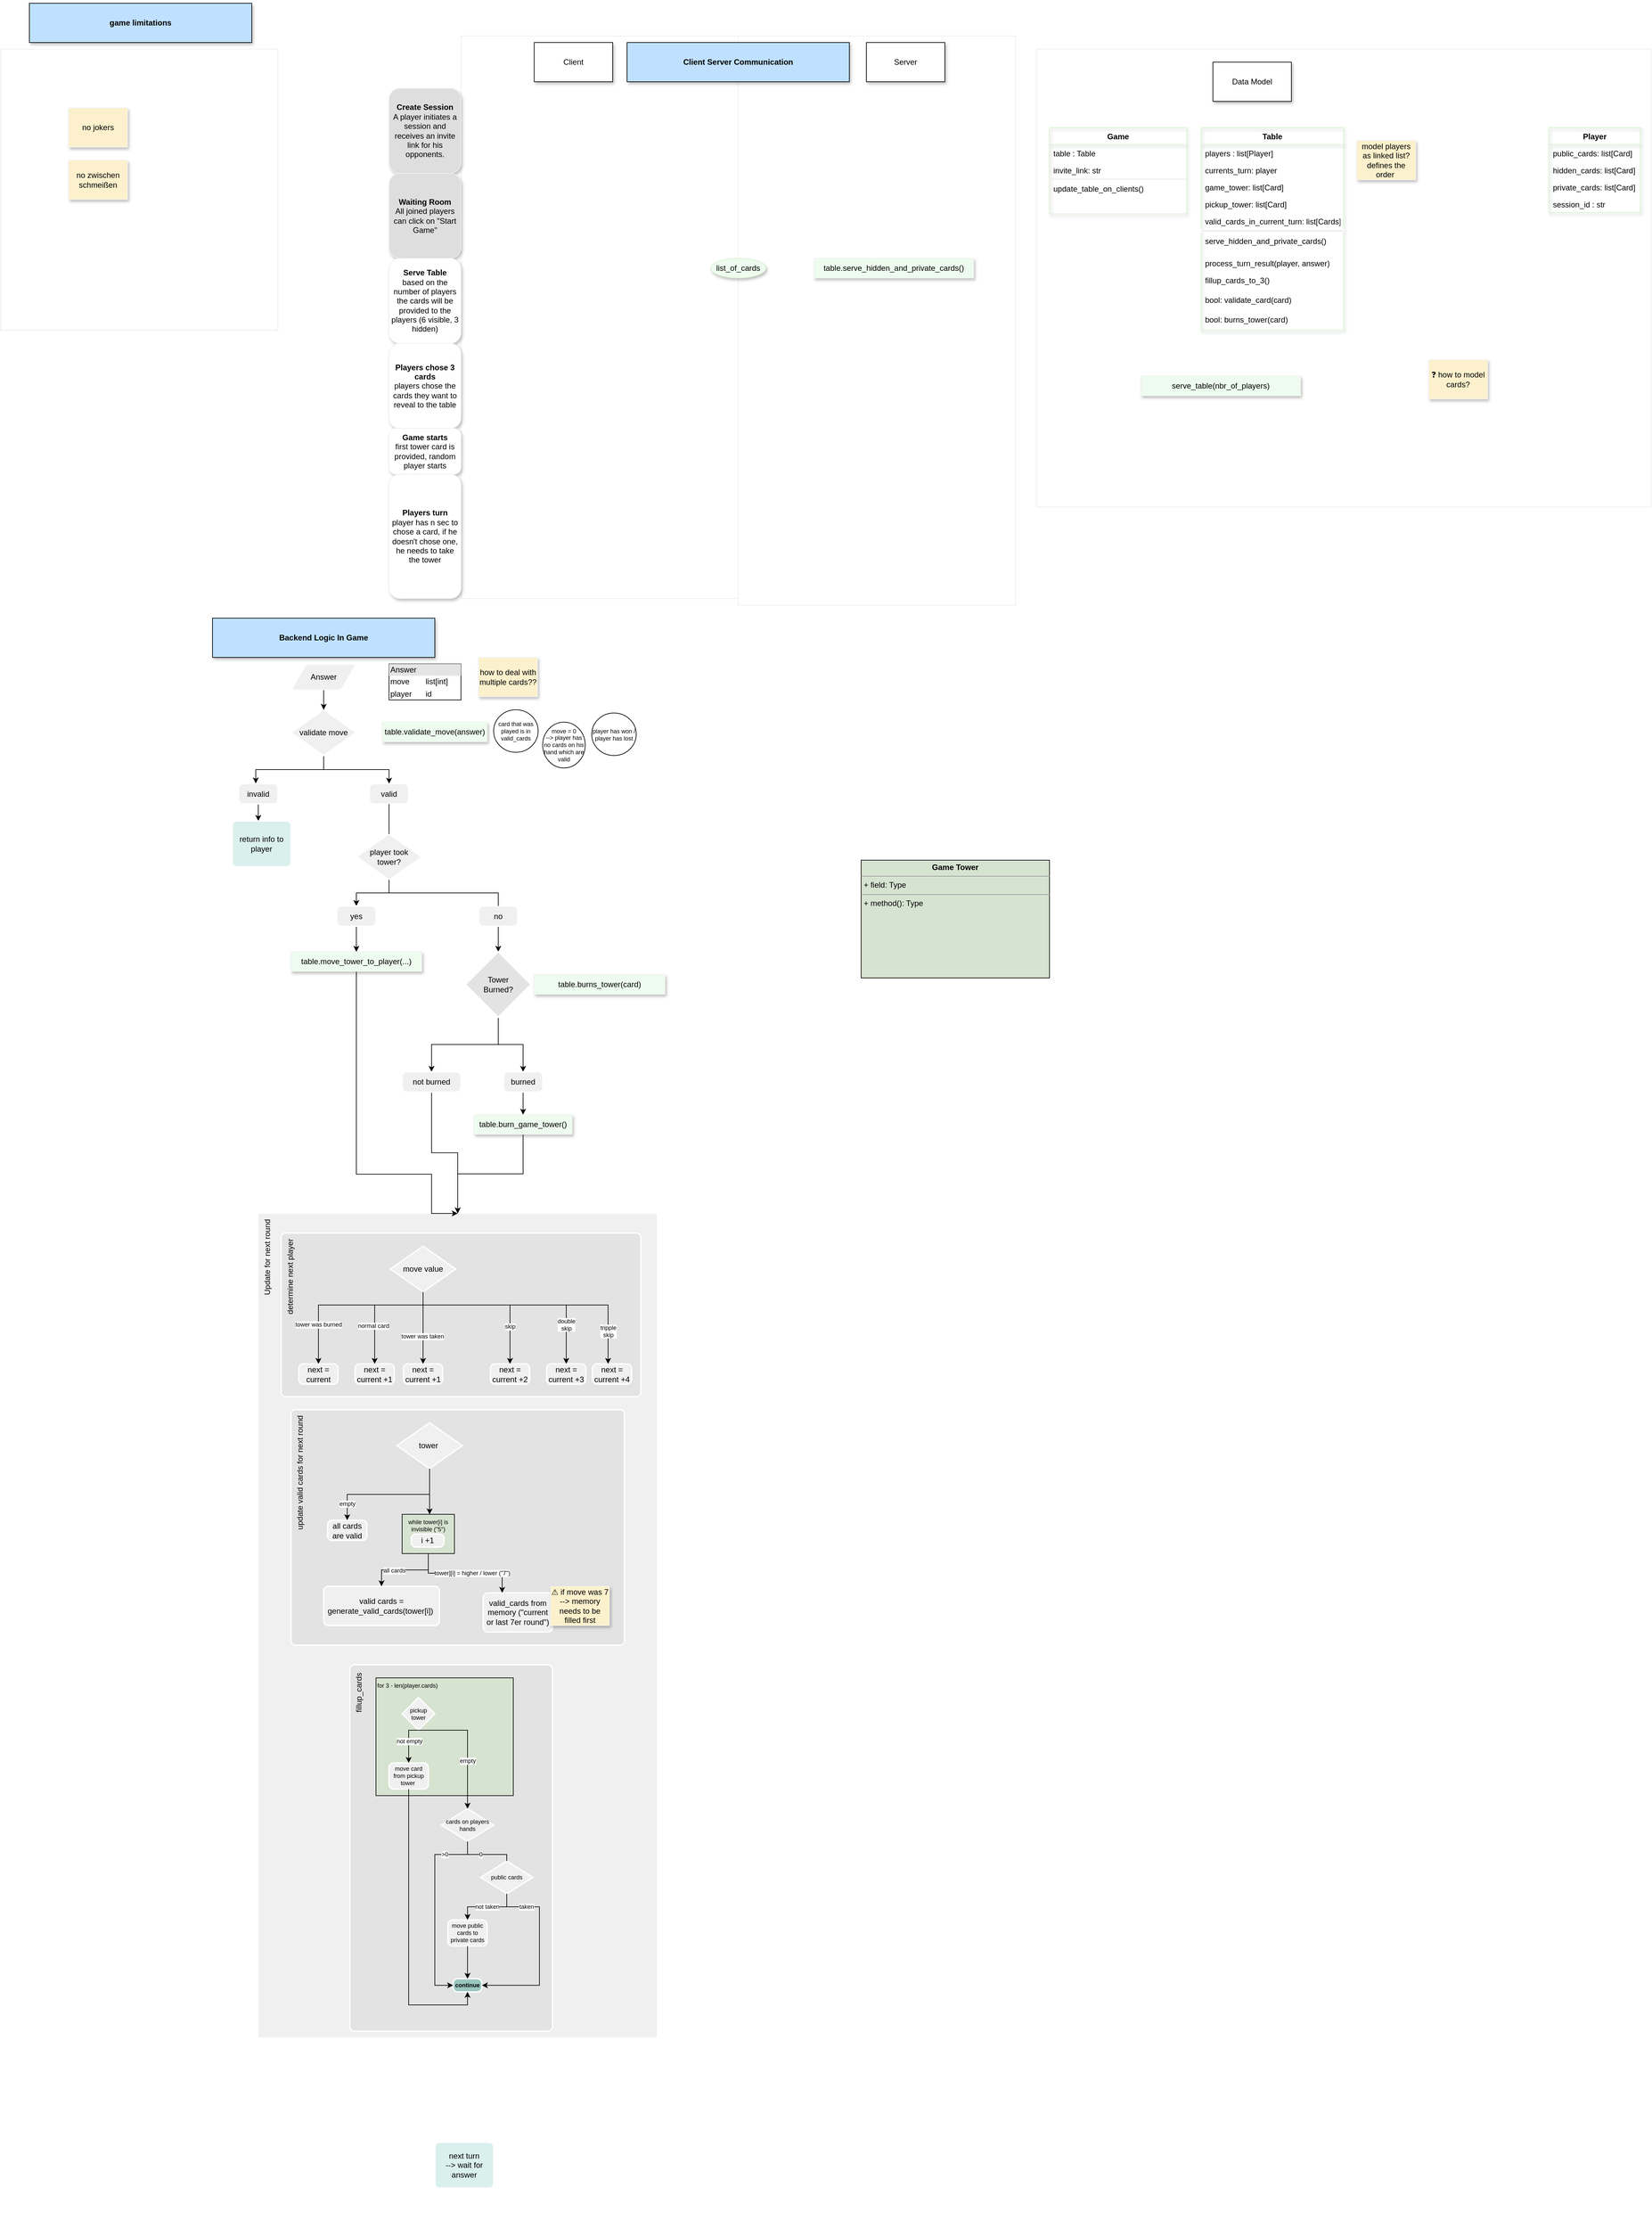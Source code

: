 <mxfile version="20.5.3" type="device"><diagram id="747tSipR186_xFjn_NJU" name="Seite-1"><mxGraphModel dx="2812" dy="1122" grid="1" gridSize="10" guides="1" tooltips="1" connect="1" arrows="1" fold="1" page="1" pageScale="1" pageWidth="827" pageHeight="1169" math="0" shadow="0"><root><mxCell id="0"/><mxCell id="1" parent="0"/><mxCell id="6CzBr1DHNJ3qHvSv-FBq-77" value="" style="rounded=0;whiteSpace=wrap;html=1;strokeColor=#EDEDED;" vertex="1" parent="1"><mxGeometry x="-714" y="110" width="424" height="430" as="geometry"/></mxCell><mxCell id="lev778u5M4s6t06eNCrS-16" value="" style="rounded=0;whiteSpace=wrap;html=1;strokeColor=#EDEDED;" parent="1" vertex="1"><mxGeometry x="870" y="110" width="940" height="700" as="geometry"/></mxCell><mxCell id="lev778u5M4s6t06eNCrS-7" value="" style="rounded=0;whiteSpace=wrap;html=1;strokeColor=#EDEDED;" parent="1" vertex="1"><mxGeometry x="414" y="90" width="424" height="870" as="geometry"/></mxCell><mxCell id="lev778u5M4s6t06eNCrS-2" value="" style="rounded=0;whiteSpace=wrap;html=1;strokeColor=#EDEDED;" parent="1" vertex="1"><mxGeometry x="-10" y="90" width="424" height="860" as="geometry"/></mxCell><mxCell id="lev778u5M4s6t06eNCrS-3" value="Client" style="rounded=0;whiteSpace=wrap;html=1;shadow=1;" parent="1" vertex="1"><mxGeometry x="102" y="100" width="120" height="60" as="geometry"/></mxCell><mxCell id="lev778u5M4s6t06eNCrS-5" value="Server" style="rounded=0;whiteSpace=wrap;html=1;shadow=1;" parent="1" vertex="1"><mxGeometry x="610" y="100" width="120" height="60" as="geometry"/></mxCell><mxCell id="lev778u5M4s6t06eNCrS-8" value="&lt;b&gt;Create Session&lt;/b&gt;&lt;br&gt;A player initiates a session and receives an invite link for his opponents." style="rounded=1;whiteSpace=wrap;html=1;shadow=1;strokeColor=#F2F2F2;fillColor=#DEDEDE;" parent="1" vertex="1"><mxGeometry x="-120" y="170" width="110" height="130" as="geometry"/></mxCell><mxCell id="lev778u5M4s6t06eNCrS-9" value="&lt;b&gt;Waiting Room&lt;br&gt;&lt;/b&gt;All joined players can click on &quot;Start Game&quot;" style="rounded=1;whiteSpace=wrap;html=1;shadow=1;strokeColor=#F2F2F2;fillColor=#DEDEDE;" parent="1" vertex="1"><mxGeometry x="-120" y="300" width="110" height="130" as="geometry"/></mxCell><mxCell id="lev778u5M4s6t06eNCrS-10" value="&lt;b&gt;Serve Table&lt;/b&gt;&lt;br&gt;based on the number of players the cards will be provided to the players (6 visible, 3 hidden)&lt;br&gt;" style="rounded=1;whiteSpace=wrap;html=1;shadow=1;strokeColor=#F2F2F2;" parent="1" vertex="1"><mxGeometry x="-120" y="430" width="110" height="130" as="geometry"/></mxCell><mxCell id="lev778u5M4s6t06eNCrS-11" value="&lt;b&gt;Players chose 3 cards&lt;br&gt;&lt;/b&gt;players chose the cards they want to reveal to the table" style="rounded=1;whiteSpace=wrap;html=1;shadow=1;strokeColor=#F2F2F2;" parent="1" vertex="1"><mxGeometry x="-120" y="560" width="110" height="130" as="geometry"/></mxCell><mxCell id="lev778u5M4s6t06eNCrS-12" value="&lt;b&gt;Game starts&lt;/b&gt;&lt;br&gt;first tower card is provided, random player starts" style="rounded=1;whiteSpace=wrap;html=1;shadow=1;strokeColor=#F2F2F2;" parent="1" vertex="1"><mxGeometry x="-120" y="690" width="110" height="70" as="geometry"/></mxCell><mxCell id="lev778u5M4s6t06eNCrS-13" value="&lt;b&gt;Players turn&lt;/b&gt;&lt;br&gt;player has n sec to chose a card, if he doesn't chose one, he needs to take the tower" style="rounded=1;whiteSpace=wrap;html=1;shadow=1;strokeColor=#F2F2F2;" parent="1" vertex="1"><mxGeometry x="-120" y="760" width="110" height="190" as="geometry"/></mxCell><mxCell id="lev778u5M4s6t06eNCrS-14" value="table.serve_hidden_and_private_cards()" style="rounded=0;whiteSpace=wrap;html=1;shadow=1;strokeColor=#F2F2F2;fillColor=#EDFCEE;" parent="1" vertex="1"><mxGeometry x="530" y="430" width="244" height="30" as="geometry"/></mxCell><mxCell id="lev778u5M4s6t06eNCrS-17" value="Data Model" style="rounded=0;whiteSpace=wrap;html=1;shadow=1;" parent="1" vertex="1"><mxGeometry x="1140" y="130" width="120" height="60" as="geometry"/></mxCell><mxCell id="lev778u5M4s6t06eNCrS-27" value="list_of_cards" style="ellipse;whiteSpace=wrap;html=1;align=center;shadow=1;strokeColor=#D8F2D0;fillColor=#EDFCEE;" parent="1" vertex="1"><mxGeometry x="372" y="430" width="84" height="30" as="geometry"/></mxCell><mxCell id="lev778u5M4s6t06eNCrS-28" value="Table" style="swimlane;fontStyle=1;childLayout=stackLayout;horizontal=1;startSize=26;fillColor=none;horizontalStack=0;resizeParent=1;resizeParentMax=0;resizeLast=0;collapsible=1;marginBottom=0;shadow=1;strokeColor=#D8F2D0;direction=east;" parent="1" vertex="1"><mxGeometry x="1122" y="230" width="218" height="310" as="geometry"><mxRectangle x="950" y="230" width="70" height="30" as="alternateBounds"/></mxGeometry></mxCell><mxCell id="lev778u5M4s6t06eNCrS-29" value="players : list[Player]" style="text;strokeColor=none;fillColor=none;align=left;verticalAlign=top;spacingLeft=4;spacingRight=4;overflow=hidden;rotatable=0;points=[[0,0.5],[1,0.5]];portConstraint=eastwest;shadow=1;" parent="lev778u5M4s6t06eNCrS-28" vertex="1"><mxGeometry y="26" width="218" height="26" as="geometry"/></mxCell><mxCell id="lev778u5M4s6t06eNCrS-39" value="currents_turn: player&#10;" style="text;strokeColor=none;fillColor=none;align=left;verticalAlign=top;spacingLeft=4;spacingRight=4;overflow=hidden;rotatable=0;points=[[0,0.5],[1,0.5]];portConstraint=eastwest;shadow=1;fontStyle=0" parent="lev778u5M4s6t06eNCrS-28" vertex="1"><mxGeometry y="52" width="218" height="26" as="geometry"/></mxCell><mxCell id="lev778u5M4s6t06eNCrS-40" value="game_tower: list[Card]" style="text;strokeColor=none;fillColor=none;align=left;verticalAlign=top;spacingLeft=4;spacingRight=4;overflow=hidden;rotatable=0;points=[[0,0.5],[1,0.5]];portConstraint=eastwest;shadow=1;fontStyle=0" parent="lev778u5M4s6t06eNCrS-28" vertex="1"><mxGeometry y="78" width="218" height="26" as="geometry"/></mxCell><mxCell id="lev778u5M4s6t06eNCrS-41" value="pickup_tower: list[Card]" style="text;strokeColor=none;fillColor=none;align=left;verticalAlign=top;spacingLeft=4;spacingRight=4;overflow=hidden;rotatable=0;points=[[0,0.5],[1,0.5]];portConstraint=eastwest;shadow=1;fontStyle=0" parent="lev778u5M4s6t06eNCrS-28" vertex="1"><mxGeometry y="104" width="218" height="26" as="geometry"/></mxCell><mxCell id="lev778u5M4s6t06eNCrS-97" value="valid_cards_in_current_turn: list[Cards]" style="text;strokeColor=none;fillColor=none;align=left;verticalAlign=top;spacingLeft=4;spacingRight=4;overflow=hidden;rotatable=0;points=[[0,0.5],[1,0.5]];portConstraint=eastwest;shadow=1;fontStyle=0" parent="lev778u5M4s6t06eNCrS-28" vertex="1"><mxGeometry y="130" width="218" height="26" as="geometry"/></mxCell><mxCell id="lev778u5M4s6t06eNCrS-59" style="text;strokeColor=#FFFFFF;fillColor=#F0F0F0;align=left;verticalAlign=top;spacingLeft=4;spacingRight=4;overflow=hidden;rotatable=0;points=[[0,0.5],[1,0.5]];portConstraint=eastwest;shadow=0;fontStyle=0" parent="lev778u5M4s6t06eNCrS-28" vertex="1"><mxGeometry y="156" width="218" height="4" as="geometry"/></mxCell><mxCell id="lev778u5M4s6t06eNCrS-43" value="serve_hidden_and_private_cards()&#10;" style="text;strokeColor=none;fillColor=none;align=left;verticalAlign=top;spacingLeft=4;spacingRight=4;overflow=hidden;rotatable=0;points=[[0,0.5],[1,0.5]];portConstraint=eastwest;shadow=1;fontStyle=0" parent="lev778u5M4s6t06eNCrS-28" vertex="1"><mxGeometry y="160" width="218" height="34" as="geometry"/></mxCell><mxCell id="lev778u5M4s6t06eNCrS-45" value="process_turn_result(player, answer) " style="text;strokeColor=none;fillColor=none;align=left;verticalAlign=top;spacingLeft=4;spacingRight=4;overflow=hidden;rotatable=0;points=[[0,0.5],[1,0.5]];portConstraint=eastwest;shadow=1;fontStyle=0" parent="lev778u5M4s6t06eNCrS-28" vertex="1"><mxGeometry y="194" width="218" height="26" as="geometry"/></mxCell><mxCell id="lev778u5M4s6t06eNCrS-44" value="fillup_cards_to_3()" style="text;strokeColor=none;fillColor=none;align=left;verticalAlign=top;spacingLeft=4;spacingRight=4;overflow=hidden;rotatable=0;points=[[0,0.5],[1,0.5]];portConstraint=eastwest;shadow=1;fontStyle=0" parent="lev778u5M4s6t06eNCrS-28" vertex="1"><mxGeometry y="220" width="218" height="30" as="geometry"/></mxCell><mxCell id="lev778u5M4s6t06eNCrS-98" value="bool: validate_card(card)" style="text;strokeColor=none;fillColor=none;align=left;verticalAlign=top;spacingLeft=4;spacingRight=4;overflow=hidden;rotatable=0;points=[[0,0.5],[1,0.5]];portConstraint=eastwest;shadow=1;fontStyle=0" parent="lev778u5M4s6t06eNCrS-28" vertex="1"><mxGeometry y="250" width="218" height="30" as="geometry"/></mxCell><mxCell id="lev778u5M4s6t06eNCrS-119" value="bool: burns_tower(card)" style="text;strokeColor=none;fillColor=none;align=left;verticalAlign=top;spacingLeft=4;spacingRight=4;overflow=hidden;rotatable=0;points=[[0,0.5],[1,0.5]];portConstraint=eastwest;shadow=1;fontStyle=0" parent="lev778u5M4s6t06eNCrS-28" vertex="1"><mxGeometry y="280" width="218" height="30" as="geometry"/></mxCell><mxCell id="lev778u5M4s6t06eNCrS-33" value="Player" style="swimlane;fontStyle=1;childLayout=stackLayout;horizontal=1;startSize=26;fillColor=none;horizontalStack=0;resizeParent=1;resizeParentMax=0;resizeLast=0;collapsible=1;marginBottom=0;shadow=1;strokeColor=#D8F2D0;" parent="1" vertex="1"><mxGeometry x="1654" y="230" width="140" height="130" as="geometry"/></mxCell><mxCell id="lev778u5M4s6t06eNCrS-34" value="public_cards: list[Card]" style="text;strokeColor=none;fillColor=none;align=left;verticalAlign=top;spacingLeft=4;spacingRight=4;overflow=hidden;rotatable=0;points=[[0,0.5],[1,0.5]];portConstraint=eastwest;shadow=1;" parent="lev778u5M4s6t06eNCrS-33" vertex="1"><mxGeometry y="26" width="140" height="26" as="geometry"/></mxCell><mxCell id="lev778u5M4s6t06eNCrS-47" value="hidden_cards: list[Card]" style="text;strokeColor=none;fillColor=none;align=left;verticalAlign=top;spacingLeft=4;spacingRight=4;overflow=hidden;rotatable=0;points=[[0,0.5],[1,0.5]];portConstraint=eastwest;shadow=1;" parent="lev778u5M4s6t06eNCrS-33" vertex="1"><mxGeometry y="52" width="140" height="26" as="geometry"/></mxCell><mxCell id="lev778u5M4s6t06eNCrS-48" value="private_cards: list[Card]" style="text;strokeColor=none;fillColor=none;align=left;verticalAlign=top;spacingLeft=4;spacingRight=4;overflow=hidden;rotatable=0;points=[[0,0.5],[1,0.5]];portConstraint=eastwest;shadow=1;" parent="lev778u5M4s6t06eNCrS-33" vertex="1"><mxGeometry y="78" width="140" height="26" as="geometry"/></mxCell><mxCell id="lev778u5M4s6t06eNCrS-58" value="session_id : str&#10;" style="text;strokeColor=none;fillColor=none;align=left;verticalAlign=top;spacingLeft=4;spacingRight=4;overflow=hidden;rotatable=0;points=[[0,0.5],[1,0.5]];portConstraint=eastwest;shadow=1;" parent="lev778u5M4s6t06eNCrS-33" vertex="1"><mxGeometry y="104" width="140" height="26" as="geometry"/></mxCell><mxCell id="lev778u5M4s6t06eNCrS-42" value="❓ how to model cards?" style="rounded=0;whiteSpace=wrap;html=1;shadow=1;strokeColor=#F2F2F2;fillColor=#FCF1CC;" parent="1" vertex="1"><mxGeometry x="1470" y="585" width="90" height="60" as="geometry"/></mxCell><mxCell id="lev778u5M4s6t06eNCrS-46" value="serve_table(nbr_of_players)" style="rounded=0;whiteSpace=wrap;html=1;shadow=1;strokeColor=#F2F2F2;fillColor=#EDFCEE;" parent="1" vertex="1"><mxGeometry x="1030" y="610" width="244" height="30" as="geometry"/></mxCell><mxCell id="lev778u5M4s6t06eNCrS-49" value="Game" style="swimlane;fontStyle=1;childLayout=stackLayout;horizontal=1;startSize=26;fillColor=none;horizontalStack=0;resizeParent=1;resizeParentMax=0;resizeLast=0;collapsible=1;marginBottom=0;shadow=1;strokeColor=#D8F2D0;direction=east;" parent="1" vertex="1"><mxGeometry x="890" y="230" width="210" height="132" as="geometry"><mxRectangle x="950" y="230" width="70" height="30" as="alternateBounds"/></mxGeometry></mxCell><mxCell id="lev778u5M4s6t06eNCrS-60" value="table : Table " style="text;strokeColor=none;fillColor=none;align=left;verticalAlign=top;spacingLeft=4;spacingRight=4;overflow=hidden;rotatable=0;points=[[0,0.5],[1,0.5]];portConstraint=eastwest;shadow=1;fontStyle=0" parent="lev778u5M4s6t06eNCrS-49" vertex="1"><mxGeometry y="26" width="210" height="26" as="geometry"/></mxCell><mxCell id="lev778u5M4s6t06eNCrS-63" value="invite_link: str" style="text;strokeColor=none;fillColor=none;align=left;verticalAlign=top;spacingLeft=4;spacingRight=4;overflow=hidden;rotatable=0;points=[[0,0.5],[1,0.5]];portConstraint=eastwest;shadow=1;fontStyle=0" parent="lev778u5M4s6t06eNCrS-49" vertex="1"><mxGeometry y="52" width="210" height="26" as="geometry"/></mxCell><mxCell id="lev778u5M4s6t06eNCrS-62" style="text;strokeColor=none;fillColor=#F0F0F0;align=left;verticalAlign=top;spacingLeft=4;spacingRight=4;overflow=hidden;rotatable=0;points=[[0,0.5],[1,0.5]];portConstraint=eastwest;shadow=0;fontStyle=0" parent="lev778u5M4s6t06eNCrS-49" vertex="1"><mxGeometry y="78" width="210" height="2" as="geometry"/></mxCell><mxCell id="lev778u5M4s6t06eNCrS-53" value="update_table_on_clients()" style="text;strokeColor=none;fillColor=none;align=left;verticalAlign=top;spacingLeft=4;spacingRight=4;overflow=hidden;rotatable=0;points=[[0,0.5],[1,0.5]];portConstraint=eastwest;shadow=1;fontStyle=0" parent="lev778u5M4s6t06eNCrS-49" vertex="1"><mxGeometry y="80" width="210" height="26" as="geometry"/></mxCell><mxCell id="lev778u5M4s6t06eNCrS-61" style="text;strokeColor=none;fillColor=none;align=left;verticalAlign=top;spacingLeft=4;spacingRight=4;overflow=hidden;rotatable=0;points=[[0,0.5],[1,0.5]];portConstraint=eastwest;shadow=1;fontStyle=0" parent="lev778u5M4s6t06eNCrS-49" vertex="1"><mxGeometry y="106" width="210" height="26" as="geometry"/></mxCell><mxCell id="lev778u5M4s6t06eNCrS-73" style="edgeStyle=orthogonalEdgeStyle;rounded=0;orthogonalLoop=1;jettySize=auto;html=1;exitX=0.5;exitY=1;exitDx=0;exitDy=0;entryX=0.5;entryY=0;entryDx=0;entryDy=0;entryPerimeter=0;" parent="1" source="lev778u5M4s6t06eNCrS-65" target="lev778u5M4s6t06eNCrS-67" edge="1"><mxGeometry relative="1" as="geometry"/></mxCell><mxCell id="lev778u5M4s6t06eNCrS-65" value="Answer" style="shape=parallelogram;html=1;strokeWidth=2;perimeter=parallelogramPerimeter;whiteSpace=wrap;rounded=1;arcSize=12;size=0.23;shadow=0;strokeColor=#FFFFFF;fillColor=#F0F0F0;" parent="1" vertex="1"><mxGeometry x="-270" y="1050" width="100" height="40" as="geometry"/></mxCell><mxCell id="lev778u5M4s6t06eNCrS-79" style="edgeStyle=orthogonalEdgeStyle;rounded=0;orthogonalLoop=1;jettySize=auto;html=1;exitX=0.5;exitY=1;exitDx=0;exitDy=0;" parent="1" source="lev778u5M4s6t06eNCrS-84" edge="1"><mxGeometry relative="1" as="geometry"><mxPoint x="-152" y="1564" as="sourcePoint"/><mxPoint x="-319.971" y="1290" as="targetPoint"/></mxGeometry></mxCell><mxCell id="lev778u5M4s6t06eNCrS-84" value="invalid" style="rounded=1;whiteSpace=wrap;html=1;absoluteArcSize=1;arcSize=14;strokeWidth=2;shadow=0;strokeColor=#FFFFFF;fillColor=#F0F0F0;" parent="1" vertex="1"><mxGeometry x="-350" y="1233" width="60" height="31" as="geometry"/></mxCell><mxCell id="lev778u5M4s6t06eNCrS-130" style="edgeStyle=orthogonalEdgeStyle;rounded=0;orthogonalLoop=1;jettySize=auto;html=1;exitX=0.5;exitY=1;exitDx=0;exitDy=0;entryX=0.5;entryY=0;entryDx=0;entryDy=0;entryPerimeter=0;startArrow=none;" parent="1" source="6CzBr1DHNJ3qHvSv-FBq-34" target="lev778u5M4s6t06eNCrS-113" edge="1"><mxGeometry relative="1" as="geometry"/></mxCell><mxCell id="lev778u5M4s6t06eNCrS-86" value="valid" style="rounded=1;whiteSpace=wrap;html=1;absoluteArcSize=1;arcSize=14;strokeWidth=2;shadow=0;strokeColor=#FFFFFF;fillColor=#F0F0F0;" parent="1" vertex="1"><mxGeometry x="-150" y="1233" width="60" height="31" as="geometry"/></mxCell><mxCell id="lev778u5M4s6t06eNCrS-121" style="edgeStyle=orthogonalEdgeStyle;rounded=0;orthogonalLoop=1;jettySize=auto;html=1;exitX=0.5;exitY=1;exitDx=0;exitDy=0;exitPerimeter=0;" parent="1" source="lev778u5M4s6t06eNCrS-113" target="lev778u5M4s6t06eNCrS-114" edge="1"><mxGeometry relative="1" as="geometry"/></mxCell><mxCell id="lev778u5M4s6t06eNCrS-122" style="edgeStyle=orthogonalEdgeStyle;rounded=0;orthogonalLoop=1;jettySize=auto;html=1;exitX=0.5;exitY=1;exitDx=0;exitDy=0;exitPerimeter=0;entryX=0.5;entryY=0;entryDx=0;entryDy=0;" parent="1" source="lev778u5M4s6t06eNCrS-113" target="lev778u5M4s6t06eNCrS-115" edge="1"><mxGeometry relative="1" as="geometry"/></mxCell><mxCell id="lev778u5M4s6t06eNCrS-113" value="Tower &lt;br&gt;Burned?" style="strokeWidth=2;html=1;shape=mxgraph.flowchart.decision;whiteSpace=wrap;shadow=0;strokeColor=#FFFFFF;fillColor=#E3E3E3;" parent="1" vertex="1"><mxGeometry x="-3" y="1490" width="100" height="100" as="geometry"/></mxCell><mxCell id="lev778u5M4s6t06eNCrS-131" style="edgeStyle=orthogonalEdgeStyle;rounded=0;orthogonalLoop=1;jettySize=auto;html=1;exitX=0.5;exitY=1;exitDx=0;exitDy=0;" parent="1" source="lev778u5M4s6t06eNCrS-114" target="lev778u5M4s6t06eNCrS-124" edge="1"><mxGeometry relative="1" as="geometry"/></mxCell><mxCell id="lev778u5M4s6t06eNCrS-114" value="burned" style="rounded=1;whiteSpace=wrap;html=1;absoluteArcSize=1;arcSize=14;strokeWidth=2;shadow=0;strokeColor=#FFFFFF;fillColor=#F0F0F0;" parent="1" vertex="1"><mxGeometry x="55" y="1673.5" width="60" height="31" as="geometry"/></mxCell><mxCell id="6CzBr1DHNJ3qHvSv-FBq-47" style="edgeStyle=orthogonalEdgeStyle;rounded=0;orthogonalLoop=1;jettySize=auto;html=1;exitX=0.5;exitY=1;exitDx=0;exitDy=0;entryX=0.5;entryY=0;entryDx=0;entryDy=0;" edge="1" parent="1" source="lev778u5M4s6t06eNCrS-115" target="lev778u5M4s6t06eNCrS-96"><mxGeometry relative="1" as="geometry"/></mxCell><mxCell id="lev778u5M4s6t06eNCrS-115" value="not burned" style="rounded=1;whiteSpace=wrap;html=1;absoluteArcSize=1;arcSize=14;strokeWidth=2;shadow=0;strokeColor=#FFFFFF;fillColor=#F0F0F0;" parent="1" vertex="1"><mxGeometry x="-100" y="1673.5" width="90" height="31" as="geometry"/></mxCell><mxCell id="lev778u5M4s6t06eNCrS-118" value="table.&lt;span style=&quot;text-align: left;&quot;&gt;burns_tower&lt;/span&gt;(card)" style="rounded=0;whiteSpace=wrap;html=1;shadow=1;strokeColor=#F2F2F2;fillColor=#EDFCEE;" parent="1" vertex="1"><mxGeometry x="102" y="1525" width="200" height="30" as="geometry"/></mxCell><mxCell id="6CzBr1DHNJ3qHvSv-FBq-45" style="edgeStyle=orthogonalEdgeStyle;rounded=0;orthogonalLoop=1;jettySize=auto;html=1;exitX=0.5;exitY=1;exitDx=0;exitDy=0;" edge="1" parent="1" source="lev778u5M4s6t06eNCrS-124" target="lev778u5M4s6t06eNCrS-96"><mxGeometry relative="1" as="geometry"/></mxCell><mxCell id="lev778u5M4s6t06eNCrS-124" value="table.burn_game_tower()" style="rounded=0;whiteSpace=wrap;html=1;shadow=1;strokeColor=#F2F2F2;fillColor=#EDFCEE;" parent="1" vertex="1"><mxGeometry x="10" y="1739" width="150" height="30" as="geometry"/></mxCell><mxCell id="lev778u5M4s6t06eNCrS-132" value="" style="group;fontStyle=0;horizontal=1;align=left;" parent="1" vertex="1" connectable="0"><mxGeometry x="-330" y="1890" width="640" height="1550" as="geometry"/></mxCell><mxCell id="lev778u5M4s6t06eNCrS-76" style="edgeStyle=orthogonalEdgeStyle;rounded=0;orthogonalLoop=1;jettySize=auto;html=1;exitX=0.5;exitY=1;exitDx=0;exitDy=0;exitPerimeter=0;" parent="lev778u5M4s6t06eNCrS-132" edge="1"><mxGeometry relative="1" as="geometry"><mxPoint x="156.735" y="14.222" as="sourcePoint"/><mxPoint x="156.735" y="14.222" as="targetPoint"/></mxGeometry></mxCell><mxCell id="lev778u5M4s6t06eNCrS-96" value="Update for next round&amp;nbsp;&amp;nbsp;&lt;br&gt;&lt;br&gt;&lt;br&gt;&lt;br&gt;&lt;br&gt;&lt;br&gt;&lt;br&gt;&lt;br&gt;" style="rounded=0;whiteSpace=wrap;html=1;shadow=0;strokeColor=#FFFFFF;fillColor=#F0F0F0;align=right;verticalAlign=top;horizontal=0;" parent="lev778u5M4s6t06eNCrS-132" vertex="1"><mxGeometry x="10" width="610" height="1260" as="geometry"/></mxCell><mxCell id="6CzBr1DHNJ3qHvSv-FBq-111" value="" style="group" vertex="1" connectable="0" parent="lev778u5M4s6t06eNCrS-132"><mxGeometry x="60" y="300" width="510" height="360" as="geometry"/></mxCell><mxCell id="6CzBr1DHNJ3qHvSv-FBq-87" value="update valid cards for next round&amp;nbsp;&amp;nbsp;" style="rounded=1;whiteSpace=wrap;html=1;absoluteArcSize=1;arcSize=14;strokeWidth=2;shadow=0;strokeColor=#FFFFFF;fillColor=#E3E3E3;verticalAlign=top;align=right;horizontal=0;" vertex="1" parent="6CzBr1DHNJ3qHvSv-FBq-111"><mxGeometry width="510" height="360" as="geometry"/></mxCell><mxCell id="6CzBr1DHNJ3qHvSv-FBq-94" style="edgeStyle=orthogonalEdgeStyle;rounded=0;orthogonalLoop=1;jettySize=auto;html=1;exitX=0.5;exitY=1;exitDx=0;exitDy=0;exitPerimeter=0;fontSize=9;entryX=0.5;entryY=0;entryDx=0;entryDy=0;entryPerimeter=0;" edge="1" parent="6CzBr1DHNJ3qHvSv-FBq-111" source="6CzBr1DHNJ3qHvSv-FBq-89"><mxGeometry relative="1" as="geometry"><mxPoint x="212" y="160" as="targetPoint"/></mxGeometry></mxCell><mxCell id="6CzBr1DHNJ3qHvSv-FBq-89" value="tower&amp;nbsp;" style="strokeWidth=2;html=1;shape=mxgraph.flowchart.decision;whiteSpace=wrap;shadow=0;strokeColor=#FFFFFF;fillColor=#F0F0F0;" vertex="1" parent="6CzBr1DHNJ3qHvSv-FBq-111"><mxGeometry x="162" y="20" width="100" height="70" as="geometry"/></mxCell><mxCell id="6CzBr1DHNJ3qHvSv-FBq-90" value="all cards are valid" style="rounded=1;whiteSpace=wrap;html=1;absoluteArcSize=1;arcSize=14;strokeWidth=2;shadow=0;strokeColor=#FFFFFF;fillColor=#F0F0F0;" vertex="1" parent="6CzBr1DHNJ3qHvSv-FBq-111"><mxGeometry x="56" y="169" width="60" height="31" as="geometry"/></mxCell><mxCell id="6CzBr1DHNJ3qHvSv-FBq-91" style="edgeStyle=orthogonalEdgeStyle;rounded=0;orthogonalLoop=1;jettySize=auto;html=1;exitX=0.5;exitY=1;exitDx=0;exitDy=0;exitPerimeter=0;fontSize=9;" edge="1" parent="6CzBr1DHNJ3qHvSv-FBq-111" source="6CzBr1DHNJ3qHvSv-FBq-89" target="6CzBr1DHNJ3qHvSv-FBq-90"><mxGeometry relative="1" as="geometry"/></mxCell><mxCell id="6CzBr1DHNJ3qHvSv-FBq-92" value="empty" style="edgeLabel;html=1;align=center;verticalAlign=middle;resizable=0;points=[];fontSize=9;" vertex="1" connectable="0" parent="6CzBr1DHNJ3qHvSv-FBq-91"><mxGeometry x="0.752" relative="1" as="geometry"><mxPoint as="offset"/></mxGeometry></mxCell><mxCell id="6CzBr1DHNJ3qHvSv-FBq-101" value="while tower[i] is invisible (&quot;5&quot;)" style="rounded=0;whiteSpace=wrap;html=1;fontSize=9;fillColor=#D7E3D1;horizontal=1;verticalAlign=top;" vertex="1" parent="6CzBr1DHNJ3qHvSv-FBq-111"><mxGeometry x="170" y="160" width="80" height="60" as="geometry"/></mxCell><mxCell id="6CzBr1DHNJ3qHvSv-FBq-98" value="i +1" style="rounded=1;whiteSpace=wrap;html=1;absoluteArcSize=1;arcSize=14;strokeWidth=2;shadow=0;strokeColor=#FFFFFF;fillColor=#F0F0F0;" vertex="1" parent="6CzBr1DHNJ3qHvSv-FBq-111"><mxGeometry x="184" y="190" width="50" height="20" as="geometry"/></mxCell><mxCell id="6CzBr1DHNJ3qHvSv-FBq-104" value="valid_cards from memory (&quot;current or last 7er round&quot;)" style="rounded=1;whiteSpace=wrap;html=1;absoluteArcSize=1;arcSize=14;strokeWidth=2;shadow=0;strokeColor=#FFFFFF;fillColor=#F0F0F0;" vertex="1" parent="6CzBr1DHNJ3qHvSv-FBq-111"><mxGeometry x="294" y="280" width="106" height="60" as="geometry"/></mxCell><mxCell id="6CzBr1DHNJ3qHvSv-FBq-108" style="edgeStyle=orthogonalEdgeStyle;rounded=0;orthogonalLoop=1;jettySize=auto;html=1;exitX=0.5;exitY=1;exitDx=0;exitDy=0;fontSize=9;" edge="1" parent="6CzBr1DHNJ3qHvSv-FBq-111" source="6CzBr1DHNJ3qHvSv-FBq-101" target="6CzBr1DHNJ3qHvSv-FBq-104"><mxGeometry relative="1" as="geometry"><Array as="points"><mxPoint x="210" y="250"/><mxPoint x="323" y="250"/></Array></mxGeometry></mxCell><mxCell id="6CzBr1DHNJ3qHvSv-FBq-109" value="tower][i] = higher / lower (&quot;7&quot;)" style="edgeLabel;html=1;align=center;verticalAlign=middle;resizable=0;points=[];fontSize=9;" vertex="1" connectable="0" parent="6CzBr1DHNJ3qHvSv-FBq-108"><mxGeometry x="-0.125" y="2" relative="1" as="geometry"><mxPoint x="21" y="2" as="offset"/></mxGeometry></mxCell><mxCell id="6CzBr1DHNJ3qHvSv-FBq-105" value="valid cards = generate_valid_cards(tower[i])&amp;nbsp;" style="rounded=1;whiteSpace=wrap;html=1;absoluteArcSize=1;arcSize=14;strokeWidth=2;shadow=0;strokeColor=#FFFFFF;fillColor=#F0F0F0;" vertex="1" parent="6CzBr1DHNJ3qHvSv-FBq-111"><mxGeometry x="50" y="270" width="177" height="60" as="geometry"/></mxCell><mxCell id="6CzBr1DHNJ3qHvSv-FBq-106" style="edgeStyle=orthogonalEdgeStyle;rounded=0;orthogonalLoop=1;jettySize=auto;html=1;exitX=0.5;exitY=1;exitDx=0;exitDy=0;fontSize=9;" edge="1" parent="6CzBr1DHNJ3qHvSv-FBq-111" source="6CzBr1DHNJ3qHvSv-FBq-101" target="6CzBr1DHNJ3qHvSv-FBq-105"><mxGeometry relative="1" as="geometry"/></mxCell><mxCell id="6CzBr1DHNJ3qHvSv-FBq-107" value="all cards" style="edgeLabel;html=1;align=center;verticalAlign=middle;resizable=0;points=[];fontSize=9;" vertex="1" connectable="0" parent="6CzBr1DHNJ3qHvSv-FBq-106"><mxGeometry x="0.279" y="1" relative="1" as="geometry"><mxPoint as="offset"/></mxGeometry></mxCell><mxCell id="6CzBr1DHNJ3qHvSv-FBq-110" value="⚠ if move was 7 --&amp;gt; memory needs to be filled first" style="rounded=0;whiteSpace=wrap;html=1;shadow=1;strokeColor=#F2F2F2;fillColor=#FCF1CC;" vertex="1" parent="6CzBr1DHNJ3qHvSv-FBq-111"><mxGeometry x="397" y="270" width="90" height="60" as="geometry"/></mxCell><mxCell id="6CzBr1DHNJ3qHvSv-FBq-204" value="" style="group" vertex="1" connectable="0" parent="lev778u5M4s6t06eNCrS-132"><mxGeometry x="150" y="690" width="310" height="560" as="geometry"/></mxCell><mxCell id="6CzBr1DHNJ3qHvSv-FBq-114" value="fillup_cards&amp;nbsp; &amp;nbsp;" style="rounded=1;whiteSpace=wrap;html=1;absoluteArcSize=1;arcSize=14;strokeWidth=2;shadow=0;strokeColor=#FFFFFF;fillColor=#E3E3E3;verticalAlign=top;align=right;horizontal=0;" vertex="1" parent="6CzBr1DHNJ3qHvSv-FBq-204"><mxGeometry width="310" height="560" as="geometry"/></mxCell><mxCell id="6CzBr1DHNJ3qHvSv-FBq-158" value="for 3 - len(player.cards)" style="rounded=0;whiteSpace=wrap;html=1;fontSize=9;fillColor=#D7E3D1;horizontal=1;verticalAlign=top;align=left;" vertex="1" parent="6CzBr1DHNJ3qHvSv-FBq-204"><mxGeometry x="40" y="20" width="210" height="180" as="geometry"/></mxCell><mxCell id="6CzBr1DHNJ3qHvSv-FBq-175" value="pickup tower" style="strokeWidth=2;html=1;shape=mxgraph.flowchart.decision;whiteSpace=wrap;shadow=0;strokeColor=#FFFFFF;fillColor=#F0F0F0;fontSize=9;" vertex="1" parent="6CzBr1DHNJ3qHvSv-FBq-204"><mxGeometry x="80" y="50" width="50" height="50" as="geometry"/></mxCell><mxCell id="6CzBr1DHNJ3qHvSv-FBq-176" value="move card from pickup tower&amp;nbsp;" style="rounded=1;whiteSpace=wrap;html=1;absoluteArcSize=1;arcSize=14;strokeWidth=2;shadow=0;strokeColor=#FFFFFF;fillColor=#F0F0F0;fontSize=9;" vertex="1" parent="6CzBr1DHNJ3qHvSv-FBq-204"><mxGeometry x="60" y="150" width="60" height="40" as="geometry"/></mxCell><mxCell id="6CzBr1DHNJ3qHvSv-FBq-179" style="edgeStyle=orthogonalEdgeStyle;rounded=0;orthogonalLoop=1;jettySize=auto;html=1;exitX=0.5;exitY=1;exitDx=0;exitDy=0;exitPerimeter=0;entryX=0.5;entryY=0;entryDx=0;entryDy=0;fontSize=9;" edge="1" parent="6CzBr1DHNJ3qHvSv-FBq-204" source="6CzBr1DHNJ3qHvSv-FBq-175" target="6CzBr1DHNJ3qHvSv-FBq-176"><mxGeometry relative="1" as="geometry"><Array as="points"><mxPoint x="90" y="100"/></Array></mxGeometry></mxCell><mxCell id="6CzBr1DHNJ3qHvSv-FBq-181" value="not empty" style="edgeLabel;html=1;align=center;verticalAlign=middle;resizable=0;points=[];fontSize=9;" vertex="1" connectable="0" parent="6CzBr1DHNJ3qHvSv-FBq-179"><mxGeometry x="-0.014" y="1" relative="1" as="geometry"><mxPoint as="offset"/></mxGeometry></mxCell><mxCell id="6CzBr1DHNJ3qHvSv-FBq-183" value="cards on players hands" style="strokeWidth=2;html=1;shape=mxgraph.flowchart.decision;whiteSpace=wrap;shadow=0;strokeColor=#FFFFFF;fillColor=#F0F0F0;fontSize=9;" vertex="1" parent="6CzBr1DHNJ3qHvSv-FBq-204"><mxGeometry x="140" y="220" width="80" height="50" as="geometry"/></mxCell><mxCell id="6CzBr1DHNJ3qHvSv-FBq-185" style="edgeStyle=orthogonalEdgeStyle;rounded=0;orthogonalLoop=1;jettySize=auto;html=1;exitX=0.5;exitY=1;exitDx=0;exitDy=0;exitPerimeter=0;fontSize=9;" edge="1" parent="6CzBr1DHNJ3qHvSv-FBq-204" source="6CzBr1DHNJ3qHvSv-FBq-175" target="6CzBr1DHNJ3qHvSv-FBq-183"><mxGeometry relative="1" as="geometry"><Array as="points"><mxPoint x="180" y="100"/></Array></mxGeometry></mxCell><mxCell id="6CzBr1DHNJ3qHvSv-FBq-186" value="empty" style="edgeLabel;html=1;align=center;verticalAlign=middle;resizable=0;points=[];fontSize=9;" vertex="1" connectable="0" parent="6CzBr1DHNJ3qHvSv-FBq-185"><mxGeometry x="0.248" relative="1" as="geometry"><mxPoint as="offset"/></mxGeometry></mxCell><mxCell id="6CzBr1DHNJ3qHvSv-FBq-187" value="move public cards to private cards" style="rounded=1;whiteSpace=wrap;html=1;absoluteArcSize=1;arcSize=14;strokeWidth=2;shadow=0;strokeColor=#FFFFFF;fillColor=#F0F0F0;fontSize=9;" vertex="1" parent="6CzBr1DHNJ3qHvSv-FBq-204"><mxGeometry x="150" y="390" width="60" height="40" as="geometry"/></mxCell><mxCell id="6CzBr1DHNJ3qHvSv-FBq-189" value="continue" style="rounded=1;whiteSpace=wrap;html=1;absoluteArcSize=1;arcSize=14;strokeWidth=2;shadow=0;strokeColor=#FFFFFF;fillColor=#9AC7BF;fontSize=9;fontStyle=1" vertex="1" parent="6CzBr1DHNJ3qHvSv-FBq-204"><mxGeometry x="158" y="480" width="44" height="20" as="geometry"/></mxCell><mxCell id="6CzBr1DHNJ3qHvSv-FBq-192" style="edgeStyle=orthogonalEdgeStyle;rounded=0;orthogonalLoop=1;jettySize=auto;html=1;exitX=0.5;exitY=1;exitDx=0;exitDy=0;fontSize=9;" edge="1" parent="6CzBr1DHNJ3qHvSv-FBq-204" source="6CzBr1DHNJ3qHvSv-FBq-176" target="6CzBr1DHNJ3qHvSv-FBq-189"><mxGeometry relative="1" as="geometry"><Array as="points"><mxPoint x="90" y="520"/><mxPoint x="180" y="520"/></Array></mxGeometry></mxCell><mxCell id="6CzBr1DHNJ3qHvSv-FBq-190" value="&amp;gt;0" style="edgeStyle=orthogonalEdgeStyle;rounded=0;orthogonalLoop=1;jettySize=auto;html=1;exitX=0.5;exitY=1;exitDx=0;exitDy=0;exitPerimeter=0;fontSize=9;entryX=0;entryY=0.5;entryDx=0;entryDy=0;" edge="1" parent="6CzBr1DHNJ3qHvSv-FBq-204" source="6CzBr1DHNJ3qHvSv-FBq-183" target="6CzBr1DHNJ3qHvSv-FBq-189"><mxGeometry x="-0.632" relative="1" as="geometry"><Array as="points"><mxPoint x="180" y="290"/><mxPoint x="130" y="290"/><mxPoint x="130" y="490"/></Array><mxPoint as="offset"/></mxGeometry></mxCell><mxCell id="6CzBr1DHNJ3qHvSv-FBq-196" style="edgeStyle=orthogonalEdgeStyle;rounded=0;orthogonalLoop=1;jettySize=auto;html=1;exitX=0.5;exitY=1;exitDx=0;exitDy=0;entryX=0.5;entryY=0;entryDx=0;entryDy=0;fontSize=9;" edge="1" parent="6CzBr1DHNJ3qHvSv-FBq-204" source="6CzBr1DHNJ3qHvSv-FBq-187" target="6CzBr1DHNJ3qHvSv-FBq-189"><mxGeometry relative="1" as="geometry"/></mxCell><mxCell id="6CzBr1DHNJ3qHvSv-FBq-198" style="edgeStyle=orthogonalEdgeStyle;rounded=0;orthogonalLoop=1;jettySize=auto;html=1;exitX=0.5;exitY=1;exitDx=0;exitDy=0;exitPerimeter=0;fontSize=9;entryX=1;entryY=0.5;entryDx=0;entryDy=0;" edge="1" parent="6CzBr1DHNJ3qHvSv-FBq-204" source="6CzBr1DHNJ3qHvSv-FBq-193" target="6CzBr1DHNJ3qHvSv-FBq-189"><mxGeometry relative="1" as="geometry"><mxPoint x="310" y="390.0" as="targetPoint"/><Array as="points"><mxPoint x="240" y="370"/><mxPoint x="290" y="370"/><mxPoint x="290" y="490"/></Array></mxGeometry></mxCell><mxCell id="6CzBr1DHNJ3qHvSv-FBq-199" value="taken" style="edgeLabel;html=1;align=center;verticalAlign=middle;resizable=0;points=[];fontSize=9;" vertex="1" connectable="0" parent="6CzBr1DHNJ3qHvSv-FBq-198"><mxGeometry x="-0.244" y="1" relative="1" as="geometry"><mxPoint x="-21" y="-35" as="offset"/></mxGeometry></mxCell><mxCell id="6CzBr1DHNJ3qHvSv-FBq-193" value="public cards" style="strokeWidth=2;html=1;shape=mxgraph.flowchart.decision;whiteSpace=wrap;shadow=0;strokeColor=#FFFFFF;fillColor=#F0F0F0;fontSize=9;" vertex="1" parent="6CzBr1DHNJ3qHvSv-FBq-204"><mxGeometry x="200" y="300" width="80" height="50" as="geometry"/></mxCell><mxCell id="6CzBr1DHNJ3qHvSv-FBq-188" value="not taken" style="edgeStyle=orthogonalEdgeStyle;rounded=0;orthogonalLoop=1;jettySize=auto;html=1;exitX=0.5;exitY=1;exitDx=0;exitDy=0;exitPerimeter=0;entryX=0.5;entryY=0;entryDx=0;entryDy=0;fontSize=9;startArrow=none;" edge="1" parent="6CzBr1DHNJ3qHvSv-FBq-204" source="6CzBr1DHNJ3qHvSv-FBq-193" target="6CzBr1DHNJ3qHvSv-FBq-187"><mxGeometry relative="1" as="geometry"/></mxCell><mxCell id="6CzBr1DHNJ3qHvSv-FBq-194" value="" style="edgeStyle=orthogonalEdgeStyle;rounded=0;orthogonalLoop=1;jettySize=auto;html=1;exitX=0.5;exitY=1;exitDx=0;exitDy=0;exitPerimeter=0;entryX=0.5;entryY=0;entryDx=0;entryDy=0;fontSize=9;endArrow=none;" edge="1" parent="6CzBr1DHNJ3qHvSv-FBq-204" source="6CzBr1DHNJ3qHvSv-FBq-183" target="6CzBr1DHNJ3qHvSv-FBq-193"><mxGeometry relative="1" as="geometry"><mxPoint x="180" y="270.0" as="sourcePoint"/><mxPoint x="240" y="380.0" as="targetPoint"/></mxGeometry></mxCell><mxCell id="6CzBr1DHNJ3qHvSv-FBq-197" value="0" style="edgeLabel;html=1;align=center;verticalAlign=middle;resizable=0;points=[];fontSize=9;" vertex="1" connectable="0" parent="6CzBr1DHNJ3qHvSv-FBq-194"><mxGeometry x="-0.382" y="-2" relative="1" as="geometry"><mxPoint x="12" y="-2" as="offset"/></mxGeometry></mxCell><mxCell id="6CzBr1DHNJ3qHvSv-FBq-53" value="next turn&lt;br&gt;--&amp;gt; wait for answer" style="rounded=1;whiteSpace=wrap;html=1;absoluteArcSize=1;arcSize=14;strokeWidth=2;shadow=0;strokeColor=#FFFFFF;fillColor=#DAF0ED;" vertex="1" parent="lev778u5M4s6t06eNCrS-132"><mxGeometry x="280" y="1420" width="90" height="70" as="geometry"/></mxCell><mxCell id="6CzBr1DHNJ3qHvSv-FBq-205" value="" style="group" vertex="1" connectable="0" parent="lev778u5M4s6t06eNCrS-132"><mxGeometry x="45.0" y="30" width="550" height="250" as="geometry"/></mxCell><mxCell id="6CzBr1DHNJ3qHvSv-FBq-57" value="determine next player&amp;nbsp;&amp;nbsp;" style="rounded=1;whiteSpace=wrap;html=1;absoluteArcSize=1;arcSize=14;strokeWidth=2;shadow=0;strokeColor=#FFFFFF;fillColor=#E3E3E3;verticalAlign=top;align=right;horizontal=0;" vertex="1" parent="6CzBr1DHNJ3qHvSv-FBq-205"><mxGeometry width="550" height="250" as="geometry"/></mxCell><mxCell id="6CzBr1DHNJ3qHvSv-FBq-59" value="move value" style="strokeWidth=2;html=1;shape=mxgraph.flowchart.decision;whiteSpace=wrap;shadow=0;strokeColor=#FFFFFF;fillColor=#F0F0F0;" vertex="1" parent="6CzBr1DHNJ3qHvSv-FBq-205"><mxGeometry x="167" y="20" width="100" height="70" as="geometry"/></mxCell><mxCell id="6CzBr1DHNJ3qHvSv-FBq-60" value="next = current +2" style="rounded=1;whiteSpace=wrap;html=1;absoluteArcSize=1;arcSize=14;strokeWidth=2;shadow=0;strokeColor=#FFFFFF;fillColor=#F0F0F0;" vertex="1" parent="6CzBr1DHNJ3qHvSv-FBq-205"><mxGeometry x="320" y="200" width="60" height="31" as="geometry"/></mxCell><mxCell id="6CzBr1DHNJ3qHvSv-FBq-84" style="edgeStyle=orthogonalEdgeStyle;rounded=0;orthogonalLoop=1;jettySize=auto;html=1;exitX=0.5;exitY=1;exitDx=0;exitDy=0;exitPerimeter=0;fontSize=9;" edge="1" parent="6CzBr1DHNJ3qHvSv-FBq-205" source="6CzBr1DHNJ3qHvSv-FBq-59" target="6CzBr1DHNJ3qHvSv-FBq-60"><mxGeometry relative="1" as="geometry"><Array as="points"><mxPoint x="217" y="110"/><mxPoint x="350" y="110"/></Array></mxGeometry></mxCell><mxCell id="6CzBr1DHNJ3qHvSv-FBq-85" value="skip" style="edgeLabel;html=1;align=center;verticalAlign=middle;resizable=0;points=[];fontSize=9;" vertex="1" connectable="0" parent="6CzBr1DHNJ3qHvSv-FBq-84"><mxGeometry x="0.529" relative="1" as="geometry"><mxPoint as="offset"/></mxGeometry></mxCell><mxCell id="6CzBr1DHNJ3qHvSv-FBq-61" value="next = current +1" style="rounded=1;whiteSpace=wrap;html=1;absoluteArcSize=1;arcSize=14;strokeWidth=2;shadow=0;strokeColor=#FFFFFF;fillColor=#F0F0F0;" vertex="1" parent="6CzBr1DHNJ3qHvSv-FBq-205"><mxGeometry x="113" y="200" width="60" height="31" as="geometry"/></mxCell><mxCell id="6CzBr1DHNJ3qHvSv-FBq-68" style="edgeStyle=orthogonalEdgeStyle;rounded=0;orthogonalLoop=1;jettySize=auto;html=1;exitX=0.5;exitY=1;exitDx=0;exitDy=0;exitPerimeter=0;fontSize=9;" edge="1" parent="6CzBr1DHNJ3qHvSv-FBq-205" source="6CzBr1DHNJ3qHvSv-FBq-59" target="6CzBr1DHNJ3qHvSv-FBq-61"><mxGeometry relative="1" as="geometry"><Array as="points"><mxPoint x="217" y="110"/><mxPoint x="143" y="110"/></Array></mxGeometry></mxCell><mxCell id="6CzBr1DHNJ3qHvSv-FBq-69" value="normal card" style="edgeLabel;html=1;align=center;verticalAlign=middle;resizable=0;points=[];fontSize=9;" vertex="1" connectable="0" parent="6CzBr1DHNJ3qHvSv-FBq-68"><mxGeometry x="0.371" y="-2" relative="1" as="geometry"><mxPoint as="offset"/></mxGeometry></mxCell><mxCell id="6CzBr1DHNJ3qHvSv-FBq-62" value="next = current" style="rounded=1;whiteSpace=wrap;html=1;absoluteArcSize=1;arcSize=14;strokeWidth=2;shadow=0;strokeColor=#FFFFFF;fillColor=#F0F0F0;" vertex="1" parent="6CzBr1DHNJ3qHvSv-FBq-205"><mxGeometry x="27" y="200" width="60" height="31" as="geometry"/></mxCell><mxCell id="6CzBr1DHNJ3qHvSv-FBq-66" style="edgeStyle=orthogonalEdgeStyle;rounded=0;orthogonalLoop=1;jettySize=auto;html=1;exitX=0.5;exitY=1;exitDx=0;exitDy=0;exitPerimeter=0;fontSize=9;" edge="1" parent="6CzBr1DHNJ3qHvSv-FBq-205" source="6CzBr1DHNJ3qHvSv-FBq-59" target="6CzBr1DHNJ3qHvSv-FBq-62"><mxGeometry relative="1" as="geometry"><Array as="points"><mxPoint x="217" y="110"/><mxPoint x="57" y="110"/></Array></mxGeometry></mxCell><mxCell id="6CzBr1DHNJ3qHvSv-FBq-67" value="tower was burned" style="edgeLabel;html=1;align=center;verticalAlign=middle;resizable=0;points=[];fontSize=9;" vertex="1" connectable="0" parent="6CzBr1DHNJ3qHvSv-FBq-66"><mxGeometry x="0.231" y="-1" relative="1" as="geometry"><mxPoint x="-14" y="31" as="offset"/></mxGeometry></mxCell><mxCell id="6CzBr1DHNJ3qHvSv-FBq-64" value="next = current +3" style="rounded=1;whiteSpace=wrap;html=1;absoluteArcSize=1;arcSize=14;strokeWidth=2;shadow=0;strokeColor=#FFFFFF;fillColor=#F0F0F0;" vertex="1" parent="6CzBr1DHNJ3qHvSv-FBq-205"><mxGeometry x="406" y="200" width="60" height="31" as="geometry"/></mxCell><mxCell id="6CzBr1DHNJ3qHvSv-FBq-80" style="edgeStyle=orthogonalEdgeStyle;rounded=0;orthogonalLoop=1;jettySize=auto;html=1;exitX=0.5;exitY=1;exitDx=0;exitDy=0;exitPerimeter=0;entryX=0.5;entryY=0;entryDx=0;entryDy=0;fontSize=9;" edge="1" parent="6CzBr1DHNJ3qHvSv-FBq-205" source="6CzBr1DHNJ3qHvSv-FBq-59" target="6CzBr1DHNJ3qHvSv-FBq-64"><mxGeometry relative="1" as="geometry"><Array as="points"><mxPoint x="217" y="110"/><mxPoint x="436" y="110"/></Array></mxGeometry></mxCell><mxCell id="6CzBr1DHNJ3qHvSv-FBq-86" value="double &lt;br&gt;skip" style="edgeLabel;html=1;align=center;verticalAlign=middle;resizable=0;points=[];fontSize=9;" vertex="1" connectable="0" parent="6CzBr1DHNJ3qHvSv-FBq-80"><mxGeometry x="0.631" relative="1" as="geometry"><mxPoint as="offset"/></mxGeometry></mxCell><mxCell id="6CzBr1DHNJ3qHvSv-FBq-65" value="next = current +4" style="rounded=1;whiteSpace=wrap;html=1;absoluteArcSize=1;arcSize=14;strokeWidth=2;shadow=0;strokeColor=#FFFFFF;fillColor=#F0F0F0;" vertex="1" parent="6CzBr1DHNJ3qHvSv-FBq-205"><mxGeometry x="476.0" y="200" width="60" height="31" as="geometry"/></mxCell><mxCell id="6CzBr1DHNJ3qHvSv-FBq-74" style="edgeStyle=orthogonalEdgeStyle;rounded=0;orthogonalLoop=1;jettySize=auto;html=1;exitX=0.5;exitY=1;exitDx=0;exitDy=0;exitPerimeter=0;fontSize=9;" edge="1" parent="6CzBr1DHNJ3qHvSv-FBq-205" source="6CzBr1DHNJ3qHvSv-FBq-59" target="6CzBr1DHNJ3qHvSv-FBq-65"><mxGeometry relative="1" as="geometry"><Array as="points"><mxPoint x="217" y="110"/><mxPoint x="500.0" y="110"/></Array></mxGeometry></mxCell><mxCell id="6CzBr1DHNJ3qHvSv-FBq-75" value="tripple &lt;br&gt;skip" style="edgeLabel;html=1;align=center;verticalAlign=middle;resizable=0;points=[];fontSize=9;" vertex="1" connectable="0" parent="6CzBr1DHNJ3qHvSv-FBq-74"><mxGeometry x="0.715" relative="1" as="geometry"><mxPoint y="6" as="offset"/></mxGeometry></mxCell><mxCell id="6CzBr1DHNJ3qHvSv-FBq-81" value="next = current +1" style="rounded=1;whiteSpace=wrap;html=1;absoluteArcSize=1;arcSize=14;strokeWidth=2;shadow=0;strokeColor=#FFFFFF;fillColor=#F0F0F0;" vertex="1" parent="6CzBr1DHNJ3qHvSv-FBq-205"><mxGeometry x="187" y="200" width="60" height="31" as="geometry"/></mxCell><mxCell id="6CzBr1DHNJ3qHvSv-FBq-82" style="edgeStyle=orthogonalEdgeStyle;rounded=0;orthogonalLoop=1;jettySize=auto;html=1;exitX=0.5;exitY=1;exitDx=0;exitDy=0;exitPerimeter=0;fontSize=9;" edge="1" parent="6CzBr1DHNJ3qHvSv-FBq-205" source="6CzBr1DHNJ3qHvSv-FBq-59" target="6CzBr1DHNJ3qHvSv-FBq-81"><mxGeometry relative="1" as="geometry"/></mxCell><mxCell id="6CzBr1DHNJ3qHvSv-FBq-83" value="tower was taken" style="edgeLabel;html=1;align=center;verticalAlign=middle;resizable=0;points=[];fontSize=9;" vertex="1" connectable="0" parent="6CzBr1DHNJ3qHvSv-FBq-82"><mxGeometry x="0.229" y="-1" relative="1" as="geometry"><mxPoint as="offset"/></mxGeometry></mxCell><mxCell id="6CzBr1DHNJ3qHvSv-FBq-3" value="model players as linked list? defines the order&amp;nbsp;" style="rounded=0;whiteSpace=wrap;html=1;shadow=1;strokeColor=#F2F2F2;fillColor=#FCF1CC;" vertex="1" parent="1"><mxGeometry x="1360" y="250" width="90" height="60" as="geometry"/></mxCell><mxCell id="6CzBr1DHNJ3qHvSv-FBq-5" value="Client Server Communication" style="rounded=0;whiteSpace=wrap;html=1;shadow=1;fontStyle=1;fillColor=#BFE1FF;" vertex="1" parent="1"><mxGeometry x="244" y="100" width="340" height="60" as="geometry"/></mxCell><mxCell id="6CzBr1DHNJ3qHvSv-FBq-7" value="Backend Logic In Game" style="rounded=0;whiteSpace=wrap;html=1;shadow=1;fontStyle=1;fillColor=#BFE1FF;" vertex="1" parent="1"><mxGeometry x="-390" y="980" width="340" height="60" as="geometry"/></mxCell><mxCell id="6CzBr1DHNJ3qHvSv-FBq-30" style="edgeStyle=orthogonalEdgeStyle;rounded=0;orthogonalLoop=1;jettySize=auto;html=1;exitX=0.5;exitY=1;exitDx=0;exitDy=0;exitPerimeter=0;entryX=0.5;entryY=0;entryDx=0;entryDy=0;" edge="1" parent="1" source="lev778u5M4s6t06eNCrS-67" target="lev778u5M4s6t06eNCrS-86"><mxGeometry relative="1" as="geometry"/></mxCell><mxCell id="6CzBr1DHNJ3qHvSv-FBq-31" style="edgeStyle=orthogonalEdgeStyle;rounded=0;orthogonalLoop=1;jettySize=auto;html=1;exitX=0.5;exitY=1;exitDx=0;exitDy=0;exitPerimeter=0;entryX=0.436;entryY=-0.014;entryDx=0;entryDy=0;entryPerimeter=0;" edge="1" parent="1" source="lev778u5M4s6t06eNCrS-67" target="lev778u5M4s6t06eNCrS-84"><mxGeometry relative="1" as="geometry"/></mxCell><mxCell id="lev778u5M4s6t06eNCrS-67" value="validate move" style="strokeWidth=2;html=1;shape=mxgraph.flowchart.decision;whiteSpace=wrap;shadow=0;strokeColor=#FFFFFF;fillColor=#F0F0F0;" parent="1" vertex="1"><mxGeometry x="-270" y="1120" width="100" height="70" as="geometry"/></mxCell><mxCell id="6CzBr1DHNJ3qHvSv-FBq-11" value="" style="edgeStyle=orthogonalEdgeStyle;rounded=0;orthogonalLoop=1;jettySize=auto;html=1;endArrow=none;" edge="1" parent="1" source="lev778u5M4s6t06eNCrS-65" target="lev778u5M4s6t06eNCrS-67"><mxGeometry relative="1" as="geometry"><mxPoint x="-220" y="1090" as="sourcePoint"/><mxPoint x="-140" y="1210" as="targetPoint"/></mxGeometry></mxCell><mxCell id="6CzBr1DHNJ3qHvSv-FBq-46" style="edgeStyle=orthogonalEdgeStyle;rounded=0;orthogonalLoop=1;jettySize=auto;html=1;exitX=0.5;exitY=1;exitDx=0;exitDy=0;entryX=0.5;entryY=0;entryDx=0;entryDy=0;" edge="1" parent="1" source="6CzBr1DHNJ3qHvSv-FBq-18" target="lev778u5M4s6t06eNCrS-96"><mxGeometry relative="1" as="geometry"><Array as="points"><mxPoint x="-170" y="1830"/><mxPoint x="-55" y="1830"/></Array></mxGeometry></mxCell><mxCell id="6CzBr1DHNJ3qHvSv-FBq-18" value="table.move_tower_to_player(...)" style="rounded=0;whiteSpace=wrap;html=1;shadow=1;strokeColor=#F2F2F2;fillColor=#EDFCEE;" vertex="1" parent="1"><mxGeometry x="-270" y="1490" width="200" height="30" as="geometry"/></mxCell><mxCell id="6CzBr1DHNJ3qHvSv-FBq-20" value="table.validate_move(answer)" style="rounded=0;whiteSpace=wrap;html=1;shadow=1;strokeColor=#F2F2F2;fillColor=#EDFCEE;" vertex="1" parent="1"><mxGeometry x="-130" y="1139" width="160" height="30" as="geometry"/></mxCell><mxCell id="6CzBr1DHNJ3qHvSv-FBq-37" style="edgeStyle=orthogonalEdgeStyle;rounded=0;orthogonalLoop=1;jettySize=auto;html=1;exitX=0.5;exitY=1;exitDx=0;exitDy=0;exitPerimeter=0;entryX=0.5;entryY=0;entryDx=0;entryDy=0;" edge="1" parent="1" source="6CzBr1DHNJ3qHvSv-FBq-32" target="6CzBr1DHNJ3qHvSv-FBq-36"><mxGeometry relative="1" as="geometry"/></mxCell><mxCell id="6CzBr1DHNJ3qHvSv-FBq-32" value="player took tower?" style="strokeWidth=2;html=1;shape=mxgraph.flowchart.decision;whiteSpace=wrap;shadow=0;strokeColor=#FFFFFF;fillColor=#F0F0F0;" vertex="1" parent="1"><mxGeometry x="-170" y="1310" width="100" height="70" as="geometry"/></mxCell><mxCell id="6CzBr1DHNJ3qHvSv-FBq-33" value="" style="edgeStyle=orthogonalEdgeStyle;rounded=0;orthogonalLoop=1;jettySize=auto;html=1;exitX=0.5;exitY=1;exitDx=0;exitDy=0;entryX=0.5;entryY=0;entryDx=0;entryDy=0;entryPerimeter=0;endArrow=none;" edge="1" parent="1" source="lev778u5M4s6t06eNCrS-86" target="6CzBr1DHNJ3qHvSv-FBq-32"><mxGeometry relative="1" as="geometry"><mxPoint x="-120" y="1264" as="sourcePoint"/><mxPoint x="47" y="1534.5" as="targetPoint"/></mxGeometry></mxCell><mxCell id="6CzBr1DHNJ3qHvSv-FBq-34" value="no" style="rounded=1;whiteSpace=wrap;html=1;absoluteArcSize=1;arcSize=14;strokeWidth=2;shadow=0;strokeColor=#FFFFFF;fillColor=#F0F0F0;" vertex="1" parent="1"><mxGeometry x="17" y="1420" width="60" height="31" as="geometry"/></mxCell><mxCell id="6CzBr1DHNJ3qHvSv-FBq-35" value="" style="edgeStyle=orthogonalEdgeStyle;rounded=0;orthogonalLoop=1;jettySize=auto;html=1;exitX=0.5;exitY=1;exitDx=0;exitDy=0;entryX=0.5;entryY=0;entryDx=0;entryDy=0;entryPerimeter=0;startArrow=none;endArrow=none;" edge="1" parent="1" source="6CzBr1DHNJ3qHvSv-FBq-32" target="6CzBr1DHNJ3qHvSv-FBq-34"><mxGeometry relative="1" as="geometry"><mxPoint x="-120" y="1380" as="sourcePoint"/><mxPoint x="47" y="1534.5" as="targetPoint"/></mxGeometry></mxCell><mxCell id="6CzBr1DHNJ3qHvSv-FBq-38" style="edgeStyle=orthogonalEdgeStyle;rounded=0;orthogonalLoop=1;jettySize=auto;html=1;exitX=0.5;exitY=1;exitDx=0;exitDy=0;" edge="1" parent="1" source="6CzBr1DHNJ3qHvSv-FBq-36" target="6CzBr1DHNJ3qHvSv-FBq-18"><mxGeometry relative="1" as="geometry"/></mxCell><mxCell id="6CzBr1DHNJ3qHvSv-FBq-36" value="yes" style="rounded=1;whiteSpace=wrap;html=1;absoluteArcSize=1;arcSize=14;strokeWidth=2;shadow=0;strokeColor=#FFFFFF;fillColor=#F0F0F0;" vertex="1" parent="1"><mxGeometry x="-200" y="1420" width="60" height="31" as="geometry"/></mxCell><mxCell id="6CzBr1DHNJ3qHvSv-FBq-48" value="&lt;div style=&quot;box-sizing:border-box;width:100%;background:#e4e4e4;padding:2px;&quot;&gt;Answer&lt;/div&gt;&lt;table style=&quot;width:100%;font-size:1em;&quot; cellpadding=&quot;2&quot; cellspacing=&quot;0&quot;&gt;&lt;tbody&gt;&lt;tr&gt;&lt;td&gt;move&lt;/td&gt;&lt;td&gt;list[int]&lt;/td&gt;&lt;/tr&gt;&lt;tr&gt;&lt;td&gt;player&lt;/td&gt;&lt;td&gt;id&lt;/td&gt;&lt;/tr&gt;&lt;tr&gt;&lt;td&gt;&lt;/td&gt;&lt;td&gt;&lt;br&gt;&lt;/td&gt;&lt;/tr&gt;&lt;/tbody&gt;&lt;/table&gt;" style="verticalAlign=top;align=left;overflow=fill;html=1;fillColor=#FFFFFF;" vertex="1" parent="1"><mxGeometry x="-120" y="1050" width="110" height="55" as="geometry"/></mxCell><mxCell id="6CzBr1DHNJ3qHvSv-FBq-49" value="card that was played is in valid_cards" style="ellipse;whiteSpace=wrap;html=1;fillColor=#FFFFFF;fontSize=9;" vertex="1" parent="1"><mxGeometry x="40" y="1120" width="68" height="65" as="geometry"/></mxCell><mxCell id="6CzBr1DHNJ3qHvSv-FBq-50" value="move = 0&lt;br&gt;--&amp;gt; player has no cards on his hand which are valid" style="ellipse;whiteSpace=wrap;html=1;fillColor=#FFFFFF;fontSize=9;" vertex="1" parent="1"><mxGeometry x="115" y="1139" width="65" height="70" as="geometry"/></mxCell><mxCell id="6CzBr1DHNJ3qHvSv-FBq-52" value="return info to player" style="rounded=1;whiteSpace=wrap;html=1;absoluteArcSize=1;arcSize=14;strokeWidth=2;shadow=0;strokeColor=#FFFFFF;fillColor=#DAF0ED;" vertex="1" parent="1"><mxGeometry x="-360" y="1290" width="90" height="70" as="geometry"/></mxCell><mxCell id="6CzBr1DHNJ3qHvSv-FBq-63" value="how to deal with multiple cards??" style="rounded=0;whiteSpace=wrap;html=1;shadow=1;strokeColor=#F2F2F2;fillColor=#FCF1CC;" vertex="1" parent="1"><mxGeometry x="17" y="1040" width="90" height="60" as="geometry"/></mxCell><mxCell id="6CzBr1DHNJ3qHvSv-FBq-76" value="no jokers" style="rounded=0;whiteSpace=wrap;html=1;shadow=1;strokeColor=#F2F2F2;fillColor=#FCF1CC;" vertex="1" parent="1"><mxGeometry x="-610" y="200" width="90" height="60" as="geometry"/></mxCell><mxCell id="6CzBr1DHNJ3qHvSv-FBq-78" value="game limitations" style="rounded=0;whiteSpace=wrap;html=1;shadow=1;fontStyle=1;fillColor=#BFE1FF;" vertex="1" parent="1"><mxGeometry x="-670" y="40" width="340" height="60" as="geometry"/></mxCell><mxCell id="6CzBr1DHNJ3qHvSv-FBq-79" value="no zwischen&lt;br&gt;schmeißen&lt;br&gt;" style="rounded=0;whiteSpace=wrap;html=1;shadow=1;strokeColor=#F2F2F2;fillColor=#FCF1CC;" vertex="1" parent="1"><mxGeometry x="-610" y="280" width="90" height="60" as="geometry"/></mxCell><mxCell id="6CzBr1DHNJ3qHvSv-FBq-113" value="&lt;p style=&quot;margin:0px;margin-top:4px;text-align:center;&quot;&gt;&lt;b&gt;Game Tower&lt;/b&gt;&lt;/p&gt;&lt;hr size=&quot;1&quot;&gt;&lt;p style=&quot;margin:0px;margin-left:4px;&quot;&gt;+ field: Type&lt;/p&gt;&lt;hr size=&quot;1&quot;&gt;&lt;p style=&quot;margin:0px;margin-left:4px;&quot;&gt;+ method(): Type&lt;/p&gt;" style="verticalAlign=top;align=left;overflow=fill;fontSize=12;fontFamily=Helvetica;html=1;fillColor=#D7E3D1;" vertex="1" parent="1"><mxGeometry x="602" y="1350" width="288" height="180" as="geometry"/></mxCell><mxCell id="6CzBr1DHNJ3qHvSv-FBq-206" value="player has won / player has lost" style="ellipse;whiteSpace=wrap;html=1;fillColor=#FFFFFF;fontSize=9;" vertex="1" parent="1"><mxGeometry x="190" y="1125" width="68" height="65" as="geometry"/></mxCell></root></mxGraphModel></diagram></mxfile>